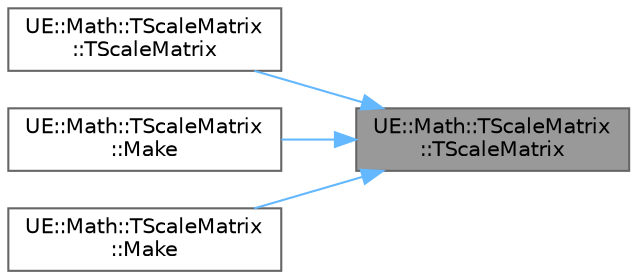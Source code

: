 digraph "UE::Math::TScaleMatrix::TScaleMatrix"
{
 // INTERACTIVE_SVG=YES
 // LATEX_PDF_SIZE
  bgcolor="transparent";
  edge [fontname=Helvetica,fontsize=10,labelfontname=Helvetica,labelfontsize=10];
  node [fontname=Helvetica,fontsize=10,shape=box,height=0.2,width=0.4];
  rankdir="RL";
  Node1 [id="Node000001",label="UE::Math::TScaleMatrix\l::TScaleMatrix",height=0.2,width=0.4,color="gray40", fillcolor="grey60", style="filled", fontcolor="black",tooltip=" "];
  Node1 -> Node2 [id="edge1_Node000001_Node000002",dir="back",color="steelblue1",style="solid",tooltip=" "];
  Node2 [id="Node000002",label="UE::Math::TScaleMatrix\l::TScaleMatrix",height=0.2,width=0.4,color="grey40", fillcolor="white", style="filled",URL="$dd/dc5/structUE_1_1Math_1_1TScaleMatrix.html#a6802d1e44f8c190cb7703625f90f2a4b",tooltip=" "];
  Node1 -> Node3 [id="edge2_Node000001_Node000003",dir="back",color="steelblue1",style="solid",tooltip=" "];
  Node3 [id="Node000003",label="UE::Math::TScaleMatrix\l::Make",height=0.2,width=0.4,color="grey40", fillcolor="white", style="filled",URL="$dd/dc5/structUE_1_1Math_1_1TScaleMatrix.html#a0f1206fadbebb897da2d444396427d70",tooltip="Matrix factory."];
  Node1 -> Node4 [id="edge3_Node000001_Node000004",dir="back",color="steelblue1",style="solid",tooltip=" "];
  Node4 [id="Node000004",label="UE::Math::TScaleMatrix\l::Make",height=0.2,width=0.4,color="grey40", fillcolor="white", style="filled",URL="$dd/dc5/structUE_1_1Math_1_1TScaleMatrix.html#ab2462df16ae482edde84df7abbebbce4",tooltip="Matrix factory."];
}
